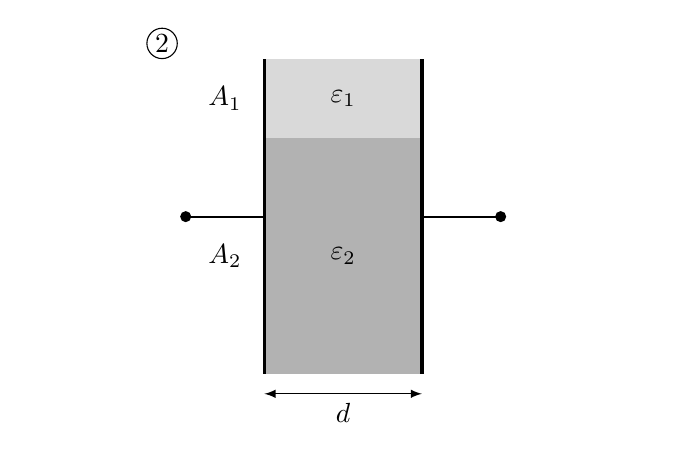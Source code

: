 \begin{tikzpicture}  
  \draw[opacity=0.0] (-2,0) -- (6,0);
  
  \node[draw,circle,inner sep=1pt] at (-0.3,2.2) {$2$};
  
   \fill[color=black!15] (1,1) rectangle (3,2);
   \fill[color=black!30] (1,-2) rectangle (3,1);
   
   \fill[black] (0,0) circle (2pt);
   \fill[black] (4,0) circle (2pt);
   \draw[thick] (0,0) -- (1,0);
   \draw[very thick] (1,2) -- (1,-2);
   \draw[thick] (3,0) -- (4,0);
   \draw[very thick] (3,2) -- (3,-2);
   
   \node at (2,1.5) {$\varepsilon_{1}$};
   \node at (2,-0.5) {$\varepsilon_{2}$};
   
   \node at (0.5,1.5) {$A_1$};
   \node at (0.5,-0.5) {$A_2$};
   
   \draw[<->, >=latex] (1,-2.25) -- node[below] {$d$} (3,-2.25);
  
  \ifdefined\megoldas
  \begin{scope}[yshift=-5.8cm]
  
  \node at (2,2.4) {$\Downarrow$};
  
   \fill[color=black!15] (1,1) rectangle (3,2);
   \fill[color=black!30] (1,-2.5) rectangle (3,0.5);
   
   \fill[black] (0,0.25) circle (2pt);
   \fill[black] (4,0.25) circle (2pt);
   
   \draw[very thick] (1,2) -- (1,1);
   \draw[very thick] (3,2) -- (3,1);
   
   \draw[very thick] (1,-2.5) -- (1,0.5);
   \draw[very thick] (3,-2.5) -- (3,0.5);
   
   \draw[thick] (0,0.25) -- (0.5,0.25);
   \draw[thick] (1,1.5) -| (0.5,0.25);
   \draw[thick] (1,-1) -| (0.5,0.25);
   
   \draw[thick] (3.5,0.25) -- (4,0.25);
   \draw[thick] (3,1.5) -| (3.5,0.25);
   \draw[thick] (3,-1) -| (3.5,0.25);
   
   \node at (2,1.5) {$\varepsilon_{1}$};
   \node at (2,-1) {$\varepsilon_{2}$};
   
   \node at (0.5,1.8) {$A_1$};
   \node at (0.5,-1.4) {$A_2$};
   
   \draw[<->, >=latex] (1,-2.75) -- node[below] {$d$} (3,-2.75);
  \end{scope}
  \fi
  
 \end{tikzpicture} 
